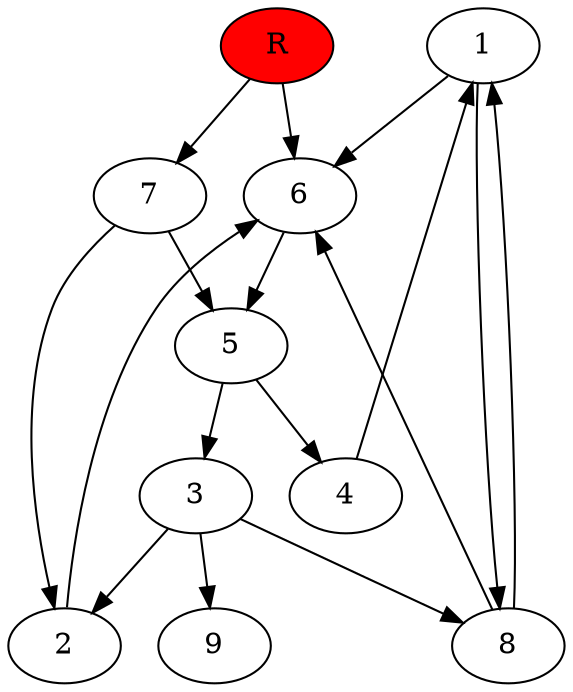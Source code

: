 digraph prb62935 {
	1
	2
	3
	4
	5
	6
	7
	8
	R [fillcolor="#ff0000" style=filled]
	1 -> 6
	1 -> 8
	2 -> 6
	3 -> 2
	3 -> 8
	3 -> 9
	4 -> 1
	5 -> 3
	5 -> 4
	6 -> 5
	7 -> 2
	7 -> 5
	8 -> 1
	8 -> 6
	R -> 6
	R -> 7
}
